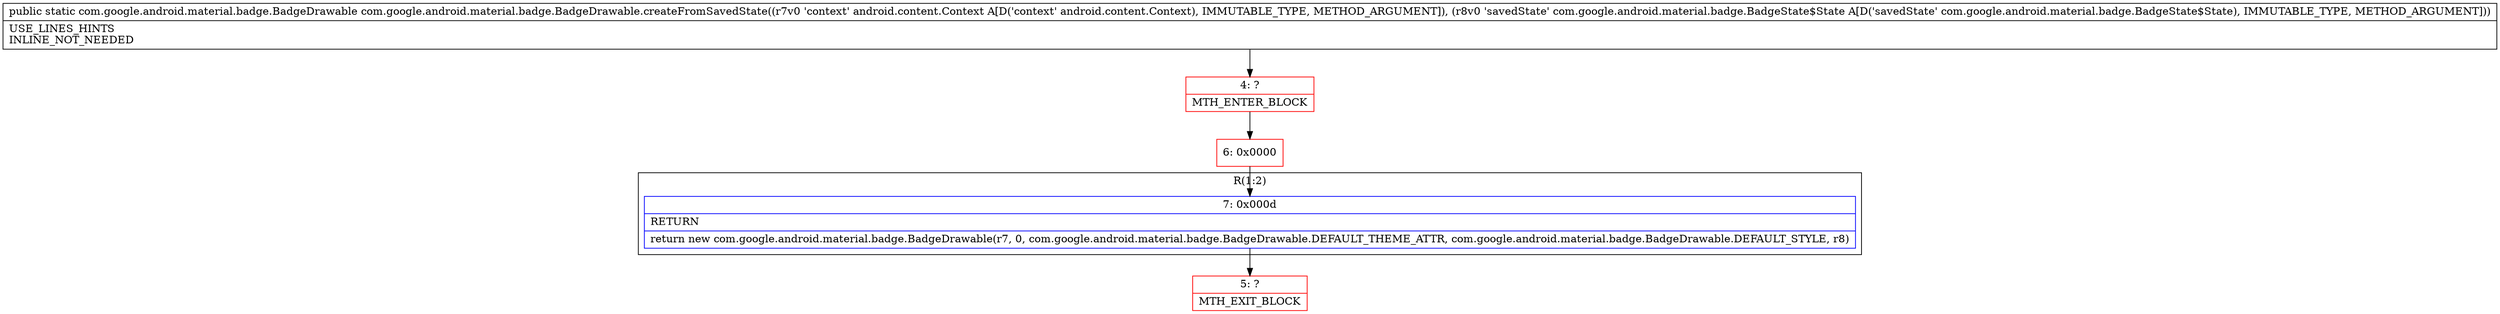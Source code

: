 digraph "CFG forcom.google.android.material.badge.BadgeDrawable.createFromSavedState(Landroid\/content\/Context;Lcom\/google\/android\/material\/badge\/BadgeState$State;)Lcom\/google\/android\/material\/badge\/BadgeDrawable;" {
subgraph cluster_Region_334209790 {
label = "R(1:2)";
node [shape=record,color=blue];
Node_7 [shape=record,label="{7\:\ 0x000d|RETURN\l|return new com.google.android.material.badge.BadgeDrawable(r7, 0, com.google.android.material.badge.BadgeDrawable.DEFAULT_THEME_ATTR, com.google.android.material.badge.BadgeDrawable.DEFAULT_STYLE, r8)\l}"];
}
Node_4 [shape=record,color=red,label="{4\:\ ?|MTH_ENTER_BLOCK\l}"];
Node_6 [shape=record,color=red,label="{6\:\ 0x0000}"];
Node_5 [shape=record,color=red,label="{5\:\ ?|MTH_EXIT_BLOCK\l}"];
MethodNode[shape=record,label="{public static com.google.android.material.badge.BadgeDrawable com.google.android.material.badge.BadgeDrawable.createFromSavedState((r7v0 'context' android.content.Context A[D('context' android.content.Context), IMMUTABLE_TYPE, METHOD_ARGUMENT]), (r8v0 'savedState' com.google.android.material.badge.BadgeState$State A[D('savedState' com.google.android.material.badge.BadgeState$State), IMMUTABLE_TYPE, METHOD_ARGUMENT]))  | USE_LINES_HINTS\lINLINE_NOT_NEEDED\l}"];
MethodNode -> Node_4;Node_7 -> Node_5;
Node_4 -> Node_6;
Node_6 -> Node_7;
}

